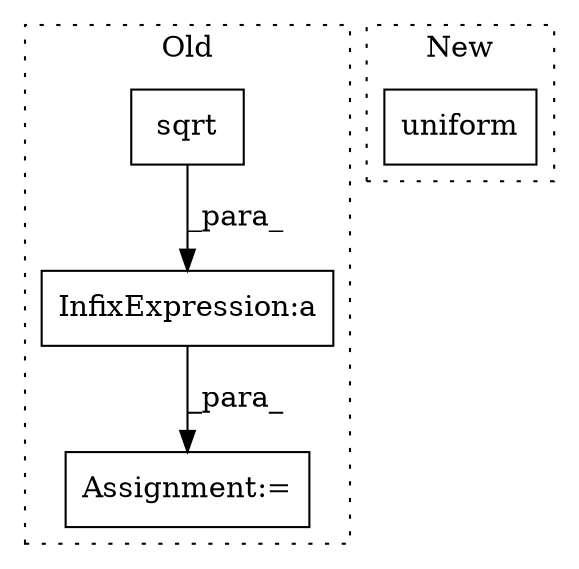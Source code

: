 digraph G {
subgraph cluster0 {
1 [label="sqrt" a="32" s="670,691" l="5,1" shape="box"];
3 [label="InfixExpression:a" a="27" s="662" l="3" shape="box"];
4 [label="Assignment:=" a="7" s="657" l="1" shape="box"];
label = "Old";
style="dotted";
}
subgraph cluster1 {
2 [label="uniform" a="32" s="700,734" l="8,1" shape="box"];
label = "New";
style="dotted";
}
1 -> 3 [label="_para_"];
3 -> 4 [label="_para_"];
}